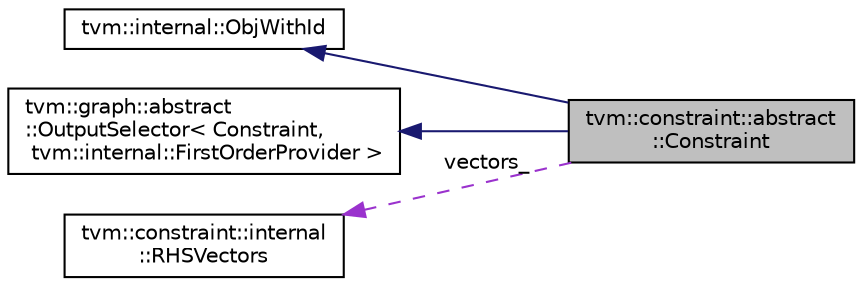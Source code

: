 digraph "tvm::constraint::abstract::Constraint"
{
 // LATEX_PDF_SIZE
  edge [fontname="Helvetica",fontsize="10",labelfontname="Helvetica",labelfontsize="10"];
  node [fontname="Helvetica",fontsize="10",shape=record];
  rankdir="LR";
  Node1 [label="tvm::constraint::abstract\l::Constraint",height=0.2,width=0.4,color="black", fillcolor="grey75", style="filled", fontcolor="black",tooltip=" "];
  Node2 -> Node1 [dir="back",color="midnightblue",fontsize="10",style="solid",fontname="Helvetica"];
  Node2 [label="tvm::internal::ObjWithId",height=0.2,width=0.4,color="black", fillcolor="white", style="filled",URL="$classtvm_1_1internal_1_1ObjWithId.html",tooltip=" "];
  Node3 -> Node1 [dir="back",color="midnightblue",fontsize="10",style="solid",fontname="Helvetica"];
  Node3 [label="tvm::graph::abstract\l::OutputSelector\< Constraint,\l tvm::internal::FirstOrderProvider \>",height=0.2,width=0.4,color="black", fillcolor="white", style="filled",URL="$classtvm_1_1graph_1_1abstract_1_1OutputSelector.html",tooltip=" "];
  Node4 -> Node1 [dir="back",color="darkorchid3",fontsize="10",style="dashed",label=" vectors_" ,fontname="Helvetica"];
  Node4 [label="tvm::constraint::internal\l::RHSVectors",height=0.2,width=0.4,color="black", fillcolor="white", style="filled",URL="$classtvm_1_1constraint_1_1internal_1_1RHSVectors.html",tooltip=" "];
}
